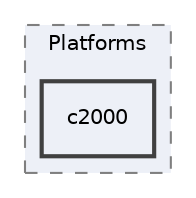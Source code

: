 digraph "Tests/include/Platforms/c2000"
{
 // LATEX_PDF_SIZE
  edge [fontname="Helvetica",fontsize="10",labelfontname="Helvetica",labelfontsize="10"];
  node [fontname="Helvetica",fontsize="10",shape=record];
  compound=true
  subgraph clusterdir_5e4c99d08089db9065e8861e80be9e64 {
    graph [ bgcolor="#edf0f7", pencolor="grey50", style="filled,dashed,", label="Platforms", fontname="Helvetica", fontsize="10", URL="dir_5e4c99d08089db9065e8861e80be9e64.html"]
  dir_66623190cc37e1c79670375cb181ccb6 [shape=box, label="c2000", style="filled,bold,", fillcolor="#edf0f7", color="grey25", URL="dir_66623190cc37e1c79670375cb181ccb6.html"];
  }
}
